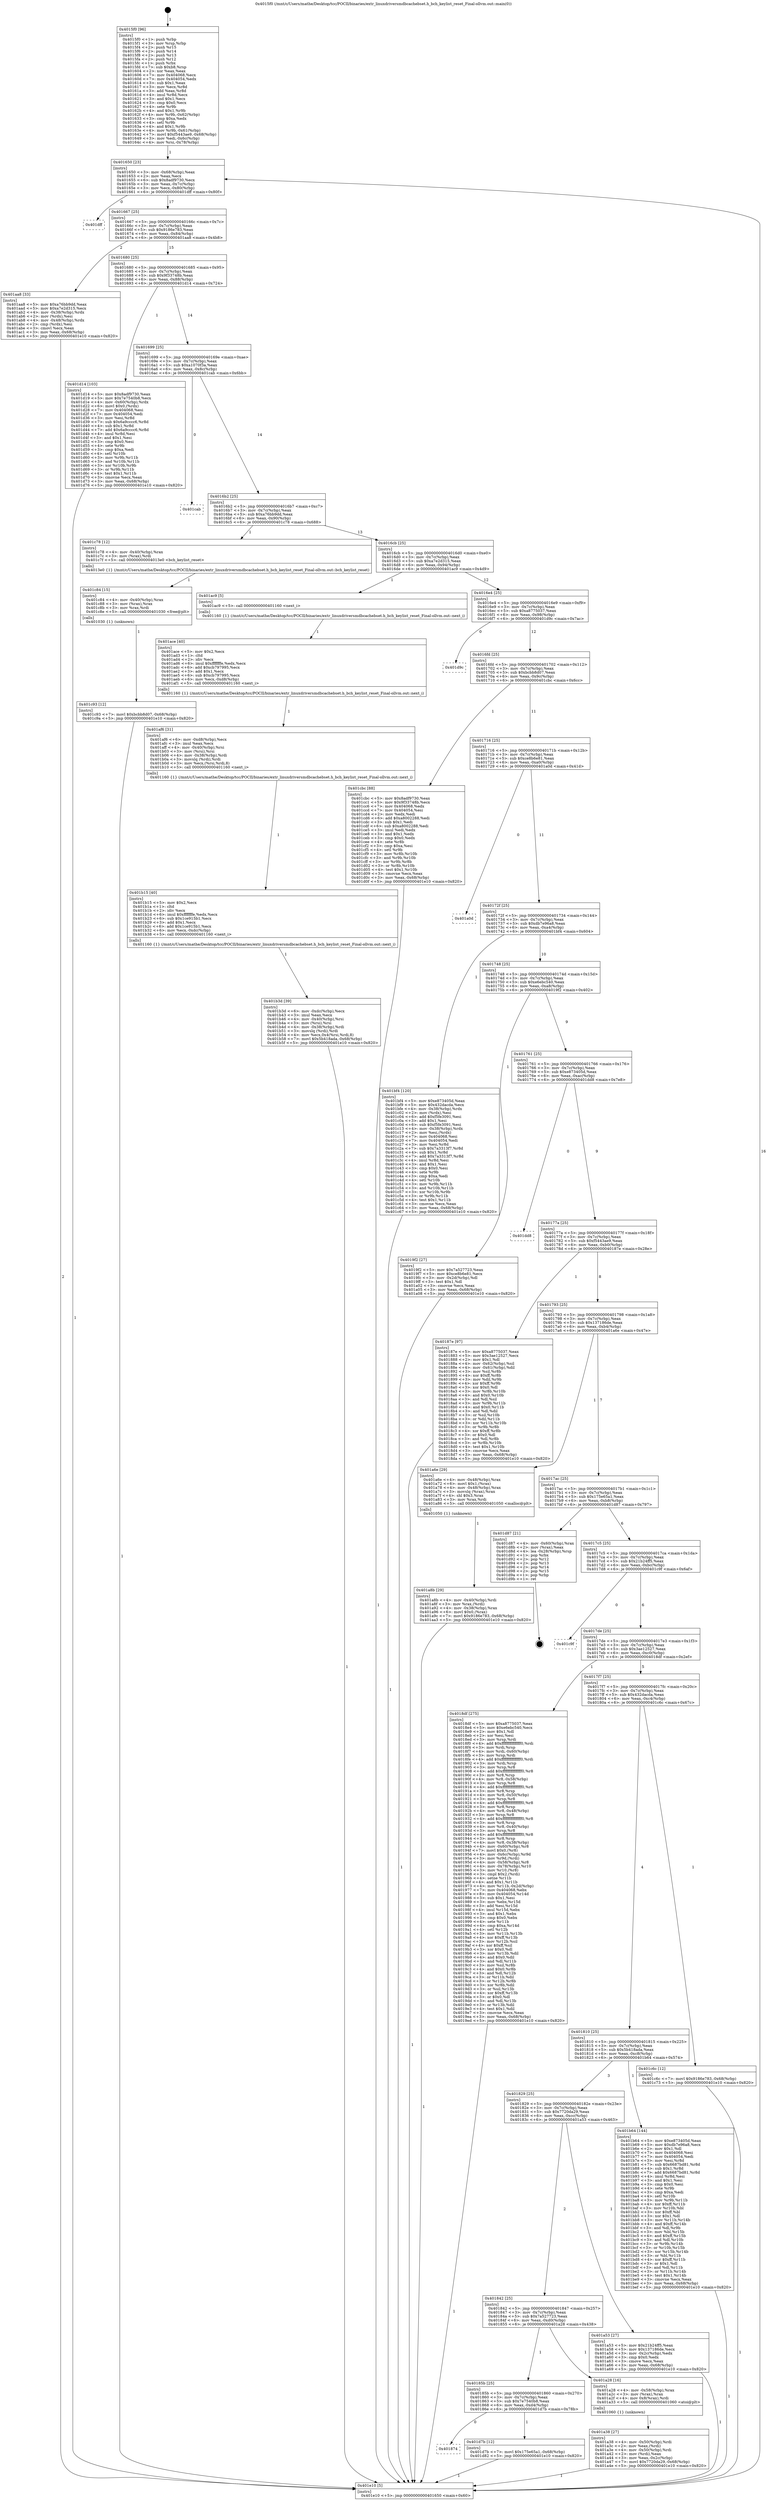 digraph "0x4015f0" {
  label = "0x4015f0 (/mnt/c/Users/mathe/Desktop/tcc/POCII/binaries/extr_linuxdriversmdbcachebset.h_bch_keylist_reset_Final-ollvm.out::main(0))"
  labelloc = "t"
  node[shape=record]

  Entry [label="",width=0.3,height=0.3,shape=circle,fillcolor=black,style=filled]
  "0x401650" [label="{
     0x401650 [23]\l
     | [instrs]\l
     &nbsp;&nbsp;0x401650 \<+3\>: mov -0x68(%rbp),%eax\l
     &nbsp;&nbsp;0x401653 \<+2\>: mov %eax,%ecx\l
     &nbsp;&nbsp;0x401655 \<+6\>: sub $0x8adf9730,%ecx\l
     &nbsp;&nbsp;0x40165b \<+3\>: mov %eax,-0x7c(%rbp)\l
     &nbsp;&nbsp;0x40165e \<+3\>: mov %ecx,-0x80(%rbp)\l
     &nbsp;&nbsp;0x401661 \<+6\>: je 0000000000401dff \<main+0x80f\>\l
  }"]
  "0x401dff" [label="{
     0x401dff\l
  }", style=dashed]
  "0x401667" [label="{
     0x401667 [25]\l
     | [instrs]\l
     &nbsp;&nbsp;0x401667 \<+5\>: jmp 000000000040166c \<main+0x7c\>\l
     &nbsp;&nbsp;0x40166c \<+3\>: mov -0x7c(%rbp),%eax\l
     &nbsp;&nbsp;0x40166f \<+5\>: sub $0x9186e783,%eax\l
     &nbsp;&nbsp;0x401674 \<+6\>: mov %eax,-0x84(%rbp)\l
     &nbsp;&nbsp;0x40167a \<+6\>: je 0000000000401aa8 \<main+0x4b8\>\l
  }"]
  Exit [label="",width=0.3,height=0.3,shape=circle,fillcolor=black,style=filled,peripheries=2]
  "0x401aa8" [label="{
     0x401aa8 [33]\l
     | [instrs]\l
     &nbsp;&nbsp;0x401aa8 \<+5\>: mov $0xa76bb9dd,%eax\l
     &nbsp;&nbsp;0x401aad \<+5\>: mov $0xa7e2d315,%ecx\l
     &nbsp;&nbsp;0x401ab2 \<+4\>: mov -0x38(%rbp),%rdx\l
     &nbsp;&nbsp;0x401ab6 \<+2\>: mov (%rdx),%esi\l
     &nbsp;&nbsp;0x401ab8 \<+4\>: mov -0x48(%rbp),%rdx\l
     &nbsp;&nbsp;0x401abc \<+2\>: cmp (%rdx),%esi\l
     &nbsp;&nbsp;0x401abe \<+3\>: cmovl %ecx,%eax\l
     &nbsp;&nbsp;0x401ac1 \<+3\>: mov %eax,-0x68(%rbp)\l
     &nbsp;&nbsp;0x401ac4 \<+5\>: jmp 0000000000401e10 \<main+0x820\>\l
  }"]
  "0x401680" [label="{
     0x401680 [25]\l
     | [instrs]\l
     &nbsp;&nbsp;0x401680 \<+5\>: jmp 0000000000401685 \<main+0x95\>\l
     &nbsp;&nbsp;0x401685 \<+3\>: mov -0x7c(%rbp),%eax\l
     &nbsp;&nbsp;0x401688 \<+5\>: sub $0x9f33748b,%eax\l
     &nbsp;&nbsp;0x40168d \<+6\>: mov %eax,-0x88(%rbp)\l
     &nbsp;&nbsp;0x401693 \<+6\>: je 0000000000401d14 \<main+0x724\>\l
  }"]
  "0x401874" [label="{
     0x401874\l
  }", style=dashed]
  "0x401d14" [label="{
     0x401d14 [103]\l
     | [instrs]\l
     &nbsp;&nbsp;0x401d14 \<+5\>: mov $0x8adf9730,%eax\l
     &nbsp;&nbsp;0x401d19 \<+5\>: mov $0x7e7540b8,%ecx\l
     &nbsp;&nbsp;0x401d1e \<+4\>: mov -0x60(%rbp),%rdx\l
     &nbsp;&nbsp;0x401d22 \<+6\>: movl $0x0,(%rdx)\l
     &nbsp;&nbsp;0x401d28 \<+7\>: mov 0x404068,%esi\l
     &nbsp;&nbsp;0x401d2f \<+7\>: mov 0x404054,%edi\l
     &nbsp;&nbsp;0x401d36 \<+3\>: mov %esi,%r8d\l
     &nbsp;&nbsp;0x401d39 \<+7\>: sub $0x6a9cccc6,%r8d\l
     &nbsp;&nbsp;0x401d40 \<+4\>: sub $0x1,%r8d\l
     &nbsp;&nbsp;0x401d44 \<+7\>: add $0x6a9cccc6,%r8d\l
     &nbsp;&nbsp;0x401d4b \<+4\>: imul %r8d,%esi\l
     &nbsp;&nbsp;0x401d4f \<+3\>: and $0x1,%esi\l
     &nbsp;&nbsp;0x401d52 \<+3\>: cmp $0x0,%esi\l
     &nbsp;&nbsp;0x401d55 \<+4\>: sete %r9b\l
     &nbsp;&nbsp;0x401d59 \<+3\>: cmp $0xa,%edi\l
     &nbsp;&nbsp;0x401d5c \<+4\>: setl %r10b\l
     &nbsp;&nbsp;0x401d60 \<+3\>: mov %r9b,%r11b\l
     &nbsp;&nbsp;0x401d63 \<+3\>: and %r10b,%r11b\l
     &nbsp;&nbsp;0x401d66 \<+3\>: xor %r10b,%r9b\l
     &nbsp;&nbsp;0x401d69 \<+3\>: or %r9b,%r11b\l
     &nbsp;&nbsp;0x401d6c \<+4\>: test $0x1,%r11b\l
     &nbsp;&nbsp;0x401d70 \<+3\>: cmovne %ecx,%eax\l
     &nbsp;&nbsp;0x401d73 \<+3\>: mov %eax,-0x68(%rbp)\l
     &nbsp;&nbsp;0x401d76 \<+5\>: jmp 0000000000401e10 \<main+0x820\>\l
  }"]
  "0x401699" [label="{
     0x401699 [25]\l
     | [instrs]\l
     &nbsp;&nbsp;0x401699 \<+5\>: jmp 000000000040169e \<main+0xae\>\l
     &nbsp;&nbsp;0x40169e \<+3\>: mov -0x7c(%rbp),%eax\l
     &nbsp;&nbsp;0x4016a1 \<+5\>: sub $0xa1070f3a,%eax\l
     &nbsp;&nbsp;0x4016a6 \<+6\>: mov %eax,-0x8c(%rbp)\l
     &nbsp;&nbsp;0x4016ac \<+6\>: je 0000000000401cab \<main+0x6bb\>\l
  }"]
  "0x401d7b" [label="{
     0x401d7b [12]\l
     | [instrs]\l
     &nbsp;&nbsp;0x401d7b \<+7\>: movl $0x175e65a1,-0x68(%rbp)\l
     &nbsp;&nbsp;0x401d82 \<+5\>: jmp 0000000000401e10 \<main+0x820\>\l
  }"]
  "0x401cab" [label="{
     0x401cab\l
  }", style=dashed]
  "0x4016b2" [label="{
     0x4016b2 [25]\l
     | [instrs]\l
     &nbsp;&nbsp;0x4016b2 \<+5\>: jmp 00000000004016b7 \<main+0xc7\>\l
     &nbsp;&nbsp;0x4016b7 \<+3\>: mov -0x7c(%rbp),%eax\l
     &nbsp;&nbsp;0x4016ba \<+5\>: sub $0xa76bb9dd,%eax\l
     &nbsp;&nbsp;0x4016bf \<+6\>: mov %eax,-0x90(%rbp)\l
     &nbsp;&nbsp;0x4016c5 \<+6\>: je 0000000000401c78 \<main+0x688\>\l
  }"]
  "0x401c93" [label="{
     0x401c93 [12]\l
     | [instrs]\l
     &nbsp;&nbsp;0x401c93 \<+7\>: movl $0xbcbb8d07,-0x68(%rbp)\l
     &nbsp;&nbsp;0x401c9a \<+5\>: jmp 0000000000401e10 \<main+0x820\>\l
  }"]
  "0x401c78" [label="{
     0x401c78 [12]\l
     | [instrs]\l
     &nbsp;&nbsp;0x401c78 \<+4\>: mov -0x40(%rbp),%rax\l
     &nbsp;&nbsp;0x401c7c \<+3\>: mov (%rax),%rdi\l
     &nbsp;&nbsp;0x401c7f \<+5\>: call 00000000004013e0 \<bch_keylist_reset\>\l
     | [calls]\l
     &nbsp;&nbsp;0x4013e0 \{1\} (/mnt/c/Users/mathe/Desktop/tcc/POCII/binaries/extr_linuxdriversmdbcachebset.h_bch_keylist_reset_Final-ollvm.out::bch_keylist_reset)\l
  }"]
  "0x4016cb" [label="{
     0x4016cb [25]\l
     | [instrs]\l
     &nbsp;&nbsp;0x4016cb \<+5\>: jmp 00000000004016d0 \<main+0xe0\>\l
     &nbsp;&nbsp;0x4016d0 \<+3\>: mov -0x7c(%rbp),%eax\l
     &nbsp;&nbsp;0x4016d3 \<+5\>: sub $0xa7e2d315,%eax\l
     &nbsp;&nbsp;0x4016d8 \<+6\>: mov %eax,-0x94(%rbp)\l
     &nbsp;&nbsp;0x4016de \<+6\>: je 0000000000401ac9 \<main+0x4d9\>\l
  }"]
  "0x401c84" [label="{
     0x401c84 [15]\l
     | [instrs]\l
     &nbsp;&nbsp;0x401c84 \<+4\>: mov -0x40(%rbp),%rax\l
     &nbsp;&nbsp;0x401c88 \<+3\>: mov (%rax),%rax\l
     &nbsp;&nbsp;0x401c8b \<+3\>: mov %rax,%rdi\l
     &nbsp;&nbsp;0x401c8e \<+5\>: call 0000000000401030 \<free@plt\>\l
     | [calls]\l
     &nbsp;&nbsp;0x401030 \{1\} (unknown)\l
  }"]
  "0x401ac9" [label="{
     0x401ac9 [5]\l
     | [instrs]\l
     &nbsp;&nbsp;0x401ac9 \<+5\>: call 0000000000401160 \<next_i\>\l
     | [calls]\l
     &nbsp;&nbsp;0x401160 \{1\} (/mnt/c/Users/mathe/Desktop/tcc/POCII/binaries/extr_linuxdriversmdbcachebset.h_bch_keylist_reset_Final-ollvm.out::next_i)\l
  }"]
  "0x4016e4" [label="{
     0x4016e4 [25]\l
     | [instrs]\l
     &nbsp;&nbsp;0x4016e4 \<+5\>: jmp 00000000004016e9 \<main+0xf9\>\l
     &nbsp;&nbsp;0x4016e9 \<+3\>: mov -0x7c(%rbp),%eax\l
     &nbsp;&nbsp;0x4016ec \<+5\>: sub $0xa8775037,%eax\l
     &nbsp;&nbsp;0x4016f1 \<+6\>: mov %eax,-0x98(%rbp)\l
     &nbsp;&nbsp;0x4016f7 \<+6\>: je 0000000000401d9c \<main+0x7ac\>\l
  }"]
  "0x401b3d" [label="{
     0x401b3d [39]\l
     | [instrs]\l
     &nbsp;&nbsp;0x401b3d \<+6\>: mov -0xdc(%rbp),%ecx\l
     &nbsp;&nbsp;0x401b43 \<+3\>: imul %eax,%ecx\l
     &nbsp;&nbsp;0x401b46 \<+4\>: mov -0x40(%rbp),%rsi\l
     &nbsp;&nbsp;0x401b4a \<+3\>: mov (%rsi),%rsi\l
     &nbsp;&nbsp;0x401b4d \<+4\>: mov -0x38(%rbp),%rdi\l
     &nbsp;&nbsp;0x401b51 \<+3\>: movslq (%rdi),%rdi\l
     &nbsp;&nbsp;0x401b54 \<+4\>: mov %ecx,0x4(%rsi,%rdi,8)\l
     &nbsp;&nbsp;0x401b58 \<+7\>: movl $0x5b418ada,-0x68(%rbp)\l
     &nbsp;&nbsp;0x401b5f \<+5\>: jmp 0000000000401e10 \<main+0x820\>\l
  }"]
  "0x401d9c" [label="{
     0x401d9c\l
  }", style=dashed]
  "0x4016fd" [label="{
     0x4016fd [25]\l
     | [instrs]\l
     &nbsp;&nbsp;0x4016fd \<+5\>: jmp 0000000000401702 \<main+0x112\>\l
     &nbsp;&nbsp;0x401702 \<+3\>: mov -0x7c(%rbp),%eax\l
     &nbsp;&nbsp;0x401705 \<+5\>: sub $0xbcbb8d07,%eax\l
     &nbsp;&nbsp;0x40170a \<+6\>: mov %eax,-0x9c(%rbp)\l
     &nbsp;&nbsp;0x401710 \<+6\>: je 0000000000401cbc \<main+0x6cc\>\l
  }"]
  "0x401b15" [label="{
     0x401b15 [40]\l
     | [instrs]\l
     &nbsp;&nbsp;0x401b15 \<+5\>: mov $0x2,%ecx\l
     &nbsp;&nbsp;0x401b1a \<+1\>: cltd\l
     &nbsp;&nbsp;0x401b1b \<+2\>: idiv %ecx\l
     &nbsp;&nbsp;0x401b1d \<+6\>: imul $0xfffffffe,%edx,%ecx\l
     &nbsp;&nbsp;0x401b23 \<+6\>: sub $0x1ce915b1,%ecx\l
     &nbsp;&nbsp;0x401b29 \<+3\>: add $0x1,%ecx\l
     &nbsp;&nbsp;0x401b2c \<+6\>: add $0x1ce915b1,%ecx\l
     &nbsp;&nbsp;0x401b32 \<+6\>: mov %ecx,-0xdc(%rbp)\l
     &nbsp;&nbsp;0x401b38 \<+5\>: call 0000000000401160 \<next_i\>\l
     | [calls]\l
     &nbsp;&nbsp;0x401160 \{1\} (/mnt/c/Users/mathe/Desktop/tcc/POCII/binaries/extr_linuxdriversmdbcachebset.h_bch_keylist_reset_Final-ollvm.out::next_i)\l
  }"]
  "0x401cbc" [label="{
     0x401cbc [88]\l
     | [instrs]\l
     &nbsp;&nbsp;0x401cbc \<+5\>: mov $0x8adf9730,%eax\l
     &nbsp;&nbsp;0x401cc1 \<+5\>: mov $0x9f33748b,%ecx\l
     &nbsp;&nbsp;0x401cc6 \<+7\>: mov 0x404068,%edx\l
     &nbsp;&nbsp;0x401ccd \<+7\>: mov 0x404054,%esi\l
     &nbsp;&nbsp;0x401cd4 \<+2\>: mov %edx,%edi\l
     &nbsp;&nbsp;0x401cd6 \<+6\>: add $0xa8002288,%edi\l
     &nbsp;&nbsp;0x401cdc \<+3\>: sub $0x1,%edi\l
     &nbsp;&nbsp;0x401cdf \<+6\>: sub $0xa8002288,%edi\l
     &nbsp;&nbsp;0x401ce5 \<+3\>: imul %edi,%edx\l
     &nbsp;&nbsp;0x401ce8 \<+3\>: and $0x1,%edx\l
     &nbsp;&nbsp;0x401ceb \<+3\>: cmp $0x0,%edx\l
     &nbsp;&nbsp;0x401cee \<+4\>: sete %r8b\l
     &nbsp;&nbsp;0x401cf2 \<+3\>: cmp $0xa,%esi\l
     &nbsp;&nbsp;0x401cf5 \<+4\>: setl %r9b\l
     &nbsp;&nbsp;0x401cf9 \<+3\>: mov %r8b,%r10b\l
     &nbsp;&nbsp;0x401cfc \<+3\>: and %r9b,%r10b\l
     &nbsp;&nbsp;0x401cff \<+3\>: xor %r9b,%r8b\l
     &nbsp;&nbsp;0x401d02 \<+3\>: or %r8b,%r10b\l
     &nbsp;&nbsp;0x401d05 \<+4\>: test $0x1,%r10b\l
     &nbsp;&nbsp;0x401d09 \<+3\>: cmovne %ecx,%eax\l
     &nbsp;&nbsp;0x401d0c \<+3\>: mov %eax,-0x68(%rbp)\l
     &nbsp;&nbsp;0x401d0f \<+5\>: jmp 0000000000401e10 \<main+0x820\>\l
  }"]
  "0x401716" [label="{
     0x401716 [25]\l
     | [instrs]\l
     &nbsp;&nbsp;0x401716 \<+5\>: jmp 000000000040171b \<main+0x12b\>\l
     &nbsp;&nbsp;0x40171b \<+3\>: mov -0x7c(%rbp),%eax\l
     &nbsp;&nbsp;0x40171e \<+5\>: sub $0xce8b6e81,%eax\l
     &nbsp;&nbsp;0x401723 \<+6\>: mov %eax,-0xa0(%rbp)\l
     &nbsp;&nbsp;0x401729 \<+6\>: je 0000000000401a0d \<main+0x41d\>\l
  }"]
  "0x401af6" [label="{
     0x401af6 [31]\l
     | [instrs]\l
     &nbsp;&nbsp;0x401af6 \<+6\>: mov -0xd8(%rbp),%ecx\l
     &nbsp;&nbsp;0x401afc \<+3\>: imul %eax,%ecx\l
     &nbsp;&nbsp;0x401aff \<+4\>: mov -0x40(%rbp),%rsi\l
     &nbsp;&nbsp;0x401b03 \<+3\>: mov (%rsi),%rsi\l
     &nbsp;&nbsp;0x401b06 \<+4\>: mov -0x38(%rbp),%rdi\l
     &nbsp;&nbsp;0x401b0a \<+3\>: movslq (%rdi),%rdi\l
     &nbsp;&nbsp;0x401b0d \<+3\>: mov %ecx,(%rsi,%rdi,8)\l
     &nbsp;&nbsp;0x401b10 \<+5\>: call 0000000000401160 \<next_i\>\l
     | [calls]\l
     &nbsp;&nbsp;0x401160 \{1\} (/mnt/c/Users/mathe/Desktop/tcc/POCII/binaries/extr_linuxdriversmdbcachebset.h_bch_keylist_reset_Final-ollvm.out::next_i)\l
  }"]
  "0x401a0d" [label="{
     0x401a0d\l
  }", style=dashed]
  "0x40172f" [label="{
     0x40172f [25]\l
     | [instrs]\l
     &nbsp;&nbsp;0x40172f \<+5\>: jmp 0000000000401734 \<main+0x144\>\l
     &nbsp;&nbsp;0x401734 \<+3\>: mov -0x7c(%rbp),%eax\l
     &nbsp;&nbsp;0x401737 \<+5\>: sub $0xdb7e96a8,%eax\l
     &nbsp;&nbsp;0x40173c \<+6\>: mov %eax,-0xa4(%rbp)\l
     &nbsp;&nbsp;0x401742 \<+6\>: je 0000000000401bf4 \<main+0x604\>\l
  }"]
  "0x401ace" [label="{
     0x401ace [40]\l
     | [instrs]\l
     &nbsp;&nbsp;0x401ace \<+5\>: mov $0x2,%ecx\l
     &nbsp;&nbsp;0x401ad3 \<+1\>: cltd\l
     &nbsp;&nbsp;0x401ad4 \<+2\>: idiv %ecx\l
     &nbsp;&nbsp;0x401ad6 \<+6\>: imul $0xfffffffe,%edx,%ecx\l
     &nbsp;&nbsp;0x401adc \<+6\>: add $0xcb797995,%ecx\l
     &nbsp;&nbsp;0x401ae2 \<+3\>: add $0x1,%ecx\l
     &nbsp;&nbsp;0x401ae5 \<+6\>: sub $0xcb797995,%ecx\l
     &nbsp;&nbsp;0x401aeb \<+6\>: mov %ecx,-0xd8(%rbp)\l
     &nbsp;&nbsp;0x401af1 \<+5\>: call 0000000000401160 \<next_i\>\l
     | [calls]\l
     &nbsp;&nbsp;0x401160 \{1\} (/mnt/c/Users/mathe/Desktop/tcc/POCII/binaries/extr_linuxdriversmdbcachebset.h_bch_keylist_reset_Final-ollvm.out::next_i)\l
  }"]
  "0x401bf4" [label="{
     0x401bf4 [120]\l
     | [instrs]\l
     &nbsp;&nbsp;0x401bf4 \<+5\>: mov $0xe873405d,%eax\l
     &nbsp;&nbsp;0x401bf9 \<+5\>: mov $0x432dacda,%ecx\l
     &nbsp;&nbsp;0x401bfe \<+4\>: mov -0x38(%rbp),%rdx\l
     &nbsp;&nbsp;0x401c02 \<+2\>: mov (%rdx),%esi\l
     &nbsp;&nbsp;0x401c04 \<+6\>: add $0xf5fe3091,%esi\l
     &nbsp;&nbsp;0x401c0a \<+3\>: add $0x1,%esi\l
     &nbsp;&nbsp;0x401c0d \<+6\>: sub $0xf5fe3091,%esi\l
     &nbsp;&nbsp;0x401c13 \<+4\>: mov -0x38(%rbp),%rdx\l
     &nbsp;&nbsp;0x401c17 \<+2\>: mov %esi,(%rdx)\l
     &nbsp;&nbsp;0x401c19 \<+7\>: mov 0x404068,%esi\l
     &nbsp;&nbsp;0x401c20 \<+7\>: mov 0x404054,%edi\l
     &nbsp;&nbsp;0x401c27 \<+3\>: mov %esi,%r8d\l
     &nbsp;&nbsp;0x401c2a \<+7\>: sub $0x7a3313f7,%r8d\l
     &nbsp;&nbsp;0x401c31 \<+4\>: sub $0x1,%r8d\l
     &nbsp;&nbsp;0x401c35 \<+7\>: add $0x7a3313f7,%r8d\l
     &nbsp;&nbsp;0x401c3c \<+4\>: imul %r8d,%esi\l
     &nbsp;&nbsp;0x401c40 \<+3\>: and $0x1,%esi\l
     &nbsp;&nbsp;0x401c43 \<+3\>: cmp $0x0,%esi\l
     &nbsp;&nbsp;0x401c46 \<+4\>: sete %r9b\l
     &nbsp;&nbsp;0x401c4a \<+3\>: cmp $0xa,%edi\l
     &nbsp;&nbsp;0x401c4d \<+4\>: setl %r10b\l
     &nbsp;&nbsp;0x401c51 \<+3\>: mov %r9b,%r11b\l
     &nbsp;&nbsp;0x401c54 \<+3\>: and %r10b,%r11b\l
     &nbsp;&nbsp;0x401c57 \<+3\>: xor %r10b,%r9b\l
     &nbsp;&nbsp;0x401c5a \<+3\>: or %r9b,%r11b\l
     &nbsp;&nbsp;0x401c5d \<+4\>: test $0x1,%r11b\l
     &nbsp;&nbsp;0x401c61 \<+3\>: cmovne %ecx,%eax\l
     &nbsp;&nbsp;0x401c64 \<+3\>: mov %eax,-0x68(%rbp)\l
     &nbsp;&nbsp;0x401c67 \<+5\>: jmp 0000000000401e10 \<main+0x820\>\l
  }"]
  "0x401748" [label="{
     0x401748 [25]\l
     | [instrs]\l
     &nbsp;&nbsp;0x401748 \<+5\>: jmp 000000000040174d \<main+0x15d\>\l
     &nbsp;&nbsp;0x40174d \<+3\>: mov -0x7c(%rbp),%eax\l
     &nbsp;&nbsp;0x401750 \<+5\>: sub $0xe6ebc540,%eax\l
     &nbsp;&nbsp;0x401755 \<+6\>: mov %eax,-0xa8(%rbp)\l
     &nbsp;&nbsp;0x40175b \<+6\>: je 00000000004019f2 \<main+0x402\>\l
  }"]
  "0x401a8b" [label="{
     0x401a8b [29]\l
     | [instrs]\l
     &nbsp;&nbsp;0x401a8b \<+4\>: mov -0x40(%rbp),%rdi\l
     &nbsp;&nbsp;0x401a8f \<+3\>: mov %rax,(%rdi)\l
     &nbsp;&nbsp;0x401a92 \<+4\>: mov -0x38(%rbp),%rax\l
     &nbsp;&nbsp;0x401a96 \<+6\>: movl $0x0,(%rax)\l
     &nbsp;&nbsp;0x401a9c \<+7\>: movl $0x9186e783,-0x68(%rbp)\l
     &nbsp;&nbsp;0x401aa3 \<+5\>: jmp 0000000000401e10 \<main+0x820\>\l
  }"]
  "0x4019f2" [label="{
     0x4019f2 [27]\l
     | [instrs]\l
     &nbsp;&nbsp;0x4019f2 \<+5\>: mov $0x7a527723,%eax\l
     &nbsp;&nbsp;0x4019f7 \<+5\>: mov $0xce8b6e81,%ecx\l
     &nbsp;&nbsp;0x4019fc \<+3\>: mov -0x2d(%rbp),%dl\l
     &nbsp;&nbsp;0x4019ff \<+3\>: test $0x1,%dl\l
     &nbsp;&nbsp;0x401a02 \<+3\>: cmovne %ecx,%eax\l
     &nbsp;&nbsp;0x401a05 \<+3\>: mov %eax,-0x68(%rbp)\l
     &nbsp;&nbsp;0x401a08 \<+5\>: jmp 0000000000401e10 \<main+0x820\>\l
  }"]
  "0x401761" [label="{
     0x401761 [25]\l
     | [instrs]\l
     &nbsp;&nbsp;0x401761 \<+5\>: jmp 0000000000401766 \<main+0x176\>\l
     &nbsp;&nbsp;0x401766 \<+3\>: mov -0x7c(%rbp),%eax\l
     &nbsp;&nbsp;0x401769 \<+5\>: sub $0xe873405d,%eax\l
     &nbsp;&nbsp;0x40176e \<+6\>: mov %eax,-0xac(%rbp)\l
     &nbsp;&nbsp;0x401774 \<+6\>: je 0000000000401dd8 \<main+0x7e8\>\l
  }"]
  "0x401a38" [label="{
     0x401a38 [27]\l
     | [instrs]\l
     &nbsp;&nbsp;0x401a38 \<+4\>: mov -0x50(%rbp),%rdi\l
     &nbsp;&nbsp;0x401a3c \<+2\>: mov %eax,(%rdi)\l
     &nbsp;&nbsp;0x401a3e \<+4\>: mov -0x50(%rbp),%rdi\l
     &nbsp;&nbsp;0x401a42 \<+2\>: mov (%rdi),%eax\l
     &nbsp;&nbsp;0x401a44 \<+3\>: mov %eax,-0x2c(%rbp)\l
     &nbsp;&nbsp;0x401a47 \<+7\>: movl $0x7720da29,-0x68(%rbp)\l
     &nbsp;&nbsp;0x401a4e \<+5\>: jmp 0000000000401e10 \<main+0x820\>\l
  }"]
  "0x401dd8" [label="{
     0x401dd8\l
  }", style=dashed]
  "0x40177a" [label="{
     0x40177a [25]\l
     | [instrs]\l
     &nbsp;&nbsp;0x40177a \<+5\>: jmp 000000000040177f \<main+0x18f\>\l
     &nbsp;&nbsp;0x40177f \<+3\>: mov -0x7c(%rbp),%eax\l
     &nbsp;&nbsp;0x401782 \<+5\>: sub $0xf5443ae9,%eax\l
     &nbsp;&nbsp;0x401787 \<+6\>: mov %eax,-0xb0(%rbp)\l
     &nbsp;&nbsp;0x40178d \<+6\>: je 000000000040187e \<main+0x28e\>\l
  }"]
  "0x40185b" [label="{
     0x40185b [25]\l
     | [instrs]\l
     &nbsp;&nbsp;0x40185b \<+5\>: jmp 0000000000401860 \<main+0x270\>\l
     &nbsp;&nbsp;0x401860 \<+3\>: mov -0x7c(%rbp),%eax\l
     &nbsp;&nbsp;0x401863 \<+5\>: sub $0x7e7540b8,%eax\l
     &nbsp;&nbsp;0x401868 \<+6\>: mov %eax,-0xd4(%rbp)\l
     &nbsp;&nbsp;0x40186e \<+6\>: je 0000000000401d7b \<main+0x78b\>\l
  }"]
  "0x40187e" [label="{
     0x40187e [97]\l
     | [instrs]\l
     &nbsp;&nbsp;0x40187e \<+5\>: mov $0xa8775037,%eax\l
     &nbsp;&nbsp;0x401883 \<+5\>: mov $0x3ae12527,%ecx\l
     &nbsp;&nbsp;0x401888 \<+2\>: mov $0x1,%dl\l
     &nbsp;&nbsp;0x40188a \<+4\>: mov -0x62(%rbp),%sil\l
     &nbsp;&nbsp;0x40188e \<+4\>: mov -0x61(%rbp),%dil\l
     &nbsp;&nbsp;0x401892 \<+3\>: mov %sil,%r8b\l
     &nbsp;&nbsp;0x401895 \<+4\>: xor $0xff,%r8b\l
     &nbsp;&nbsp;0x401899 \<+3\>: mov %dil,%r9b\l
     &nbsp;&nbsp;0x40189c \<+4\>: xor $0xff,%r9b\l
     &nbsp;&nbsp;0x4018a0 \<+3\>: xor $0x0,%dl\l
     &nbsp;&nbsp;0x4018a3 \<+3\>: mov %r8b,%r10b\l
     &nbsp;&nbsp;0x4018a6 \<+4\>: and $0x0,%r10b\l
     &nbsp;&nbsp;0x4018aa \<+3\>: and %dl,%sil\l
     &nbsp;&nbsp;0x4018ad \<+3\>: mov %r9b,%r11b\l
     &nbsp;&nbsp;0x4018b0 \<+4\>: and $0x0,%r11b\l
     &nbsp;&nbsp;0x4018b4 \<+3\>: and %dl,%dil\l
     &nbsp;&nbsp;0x4018b7 \<+3\>: or %sil,%r10b\l
     &nbsp;&nbsp;0x4018ba \<+3\>: or %dil,%r11b\l
     &nbsp;&nbsp;0x4018bd \<+3\>: xor %r11b,%r10b\l
     &nbsp;&nbsp;0x4018c0 \<+3\>: or %r9b,%r8b\l
     &nbsp;&nbsp;0x4018c3 \<+4\>: xor $0xff,%r8b\l
     &nbsp;&nbsp;0x4018c7 \<+3\>: or $0x0,%dl\l
     &nbsp;&nbsp;0x4018ca \<+3\>: and %dl,%r8b\l
     &nbsp;&nbsp;0x4018cd \<+3\>: or %r8b,%r10b\l
     &nbsp;&nbsp;0x4018d0 \<+4\>: test $0x1,%r10b\l
     &nbsp;&nbsp;0x4018d4 \<+3\>: cmovne %ecx,%eax\l
     &nbsp;&nbsp;0x4018d7 \<+3\>: mov %eax,-0x68(%rbp)\l
     &nbsp;&nbsp;0x4018da \<+5\>: jmp 0000000000401e10 \<main+0x820\>\l
  }"]
  "0x401793" [label="{
     0x401793 [25]\l
     | [instrs]\l
     &nbsp;&nbsp;0x401793 \<+5\>: jmp 0000000000401798 \<main+0x1a8\>\l
     &nbsp;&nbsp;0x401798 \<+3\>: mov -0x7c(%rbp),%eax\l
     &nbsp;&nbsp;0x40179b \<+5\>: sub $0x137186de,%eax\l
     &nbsp;&nbsp;0x4017a0 \<+6\>: mov %eax,-0xb4(%rbp)\l
     &nbsp;&nbsp;0x4017a6 \<+6\>: je 0000000000401a6e \<main+0x47e\>\l
  }"]
  "0x401e10" [label="{
     0x401e10 [5]\l
     | [instrs]\l
     &nbsp;&nbsp;0x401e10 \<+5\>: jmp 0000000000401650 \<main+0x60\>\l
  }"]
  "0x4015f0" [label="{
     0x4015f0 [96]\l
     | [instrs]\l
     &nbsp;&nbsp;0x4015f0 \<+1\>: push %rbp\l
     &nbsp;&nbsp;0x4015f1 \<+3\>: mov %rsp,%rbp\l
     &nbsp;&nbsp;0x4015f4 \<+2\>: push %r15\l
     &nbsp;&nbsp;0x4015f6 \<+2\>: push %r14\l
     &nbsp;&nbsp;0x4015f8 \<+2\>: push %r13\l
     &nbsp;&nbsp;0x4015fa \<+2\>: push %r12\l
     &nbsp;&nbsp;0x4015fc \<+1\>: push %rbx\l
     &nbsp;&nbsp;0x4015fd \<+7\>: sub $0xb8,%rsp\l
     &nbsp;&nbsp;0x401604 \<+2\>: xor %eax,%eax\l
     &nbsp;&nbsp;0x401606 \<+7\>: mov 0x404068,%ecx\l
     &nbsp;&nbsp;0x40160d \<+7\>: mov 0x404054,%edx\l
     &nbsp;&nbsp;0x401614 \<+3\>: sub $0x1,%eax\l
     &nbsp;&nbsp;0x401617 \<+3\>: mov %ecx,%r8d\l
     &nbsp;&nbsp;0x40161a \<+3\>: add %eax,%r8d\l
     &nbsp;&nbsp;0x40161d \<+4\>: imul %r8d,%ecx\l
     &nbsp;&nbsp;0x401621 \<+3\>: and $0x1,%ecx\l
     &nbsp;&nbsp;0x401624 \<+3\>: cmp $0x0,%ecx\l
     &nbsp;&nbsp;0x401627 \<+4\>: sete %r9b\l
     &nbsp;&nbsp;0x40162b \<+4\>: and $0x1,%r9b\l
     &nbsp;&nbsp;0x40162f \<+4\>: mov %r9b,-0x62(%rbp)\l
     &nbsp;&nbsp;0x401633 \<+3\>: cmp $0xa,%edx\l
     &nbsp;&nbsp;0x401636 \<+4\>: setl %r9b\l
     &nbsp;&nbsp;0x40163a \<+4\>: and $0x1,%r9b\l
     &nbsp;&nbsp;0x40163e \<+4\>: mov %r9b,-0x61(%rbp)\l
     &nbsp;&nbsp;0x401642 \<+7\>: movl $0xf5443ae9,-0x68(%rbp)\l
     &nbsp;&nbsp;0x401649 \<+3\>: mov %edi,-0x6c(%rbp)\l
     &nbsp;&nbsp;0x40164c \<+4\>: mov %rsi,-0x78(%rbp)\l
  }"]
  "0x401a28" [label="{
     0x401a28 [16]\l
     | [instrs]\l
     &nbsp;&nbsp;0x401a28 \<+4\>: mov -0x58(%rbp),%rax\l
     &nbsp;&nbsp;0x401a2c \<+3\>: mov (%rax),%rax\l
     &nbsp;&nbsp;0x401a2f \<+4\>: mov 0x8(%rax),%rdi\l
     &nbsp;&nbsp;0x401a33 \<+5\>: call 0000000000401060 \<atoi@plt\>\l
     | [calls]\l
     &nbsp;&nbsp;0x401060 \{1\} (unknown)\l
  }"]
  "0x401a6e" [label="{
     0x401a6e [29]\l
     | [instrs]\l
     &nbsp;&nbsp;0x401a6e \<+4\>: mov -0x48(%rbp),%rax\l
     &nbsp;&nbsp;0x401a72 \<+6\>: movl $0x1,(%rax)\l
     &nbsp;&nbsp;0x401a78 \<+4\>: mov -0x48(%rbp),%rax\l
     &nbsp;&nbsp;0x401a7c \<+3\>: movslq (%rax),%rax\l
     &nbsp;&nbsp;0x401a7f \<+4\>: shl $0x3,%rax\l
     &nbsp;&nbsp;0x401a83 \<+3\>: mov %rax,%rdi\l
     &nbsp;&nbsp;0x401a86 \<+5\>: call 0000000000401050 \<malloc@plt\>\l
     | [calls]\l
     &nbsp;&nbsp;0x401050 \{1\} (unknown)\l
  }"]
  "0x4017ac" [label="{
     0x4017ac [25]\l
     | [instrs]\l
     &nbsp;&nbsp;0x4017ac \<+5\>: jmp 00000000004017b1 \<main+0x1c1\>\l
     &nbsp;&nbsp;0x4017b1 \<+3\>: mov -0x7c(%rbp),%eax\l
     &nbsp;&nbsp;0x4017b4 \<+5\>: sub $0x175e65a1,%eax\l
     &nbsp;&nbsp;0x4017b9 \<+6\>: mov %eax,-0xb8(%rbp)\l
     &nbsp;&nbsp;0x4017bf \<+6\>: je 0000000000401d87 \<main+0x797\>\l
  }"]
  "0x401842" [label="{
     0x401842 [25]\l
     | [instrs]\l
     &nbsp;&nbsp;0x401842 \<+5\>: jmp 0000000000401847 \<main+0x257\>\l
     &nbsp;&nbsp;0x401847 \<+3\>: mov -0x7c(%rbp),%eax\l
     &nbsp;&nbsp;0x40184a \<+5\>: sub $0x7a527723,%eax\l
     &nbsp;&nbsp;0x40184f \<+6\>: mov %eax,-0xd0(%rbp)\l
     &nbsp;&nbsp;0x401855 \<+6\>: je 0000000000401a28 \<main+0x438\>\l
  }"]
  "0x401d87" [label="{
     0x401d87 [21]\l
     | [instrs]\l
     &nbsp;&nbsp;0x401d87 \<+4\>: mov -0x60(%rbp),%rax\l
     &nbsp;&nbsp;0x401d8b \<+2\>: mov (%rax),%eax\l
     &nbsp;&nbsp;0x401d8d \<+4\>: lea -0x28(%rbp),%rsp\l
     &nbsp;&nbsp;0x401d91 \<+1\>: pop %rbx\l
     &nbsp;&nbsp;0x401d92 \<+2\>: pop %r12\l
     &nbsp;&nbsp;0x401d94 \<+2\>: pop %r13\l
     &nbsp;&nbsp;0x401d96 \<+2\>: pop %r14\l
     &nbsp;&nbsp;0x401d98 \<+2\>: pop %r15\l
     &nbsp;&nbsp;0x401d9a \<+1\>: pop %rbp\l
     &nbsp;&nbsp;0x401d9b \<+1\>: ret\l
  }"]
  "0x4017c5" [label="{
     0x4017c5 [25]\l
     | [instrs]\l
     &nbsp;&nbsp;0x4017c5 \<+5\>: jmp 00000000004017ca \<main+0x1da\>\l
     &nbsp;&nbsp;0x4017ca \<+3\>: mov -0x7c(%rbp),%eax\l
     &nbsp;&nbsp;0x4017cd \<+5\>: sub $0x21b24ff5,%eax\l
     &nbsp;&nbsp;0x4017d2 \<+6\>: mov %eax,-0xbc(%rbp)\l
     &nbsp;&nbsp;0x4017d8 \<+6\>: je 0000000000401c9f \<main+0x6af\>\l
  }"]
  "0x401a53" [label="{
     0x401a53 [27]\l
     | [instrs]\l
     &nbsp;&nbsp;0x401a53 \<+5\>: mov $0x21b24ff5,%eax\l
     &nbsp;&nbsp;0x401a58 \<+5\>: mov $0x137186de,%ecx\l
     &nbsp;&nbsp;0x401a5d \<+3\>: mov -0x2c(%rbp),%edx\l
     &nbsp;&nbsp;0x401a60 \<+3\>: cmp $0x0,%edx\l
     &nbsp;&nbsp;0x401a63 \<+3\>: cmove %ecx,%eax\l
     &nbsp;&nbsp;0x401a66 \<+3\>: mov %eax,-0x68(%rbp)\l
     &nbsp;&nbsp;0x401a69 \<+5\>: jmp 0000000000401e10 \<main+0x820\>\l
  }"]
  "0x401c9f" [label="{
     0x401c9f\l
  }", style=dashed]
  "0x4017de" [label="{
     0x4017de [25]\l
     | [instrs]\l
     &nbsp;&nbsp;0x4017de \<+5\>: jmp 00000000004017e3 \<main+0x1f3\>\l
     &nbsp;&nbsp;0x4017e3 \<+3\>: mov -0x7c(%rbp),%eax\l
     &nbsp;&nbsp;0x4017e6 \<+5\>: sub $0x3ae12527,%eax\l
     &nbsp;&nbsp;0x4017eb \<+6\>: mov %eax,-0xc0(%rbp)\l
     &nbsp;&nbsp;0x4017f1 \<+6\>: je 00000000004018df \<main+0x2ef\>\l
  }"]
  "0x401829" [label="{
     0x401829 [25]\l
     | [instrs]\l
     &nbsp;&nbsp;0x401829 \<+5\>: jmp 000000000040182e \<main+0x23e\>\l
     &nbsp;&nbsp;0x40182e \<+3\>: mov -0x7c(%rbp),%eax\l
     &nbsp;&nbsp;0x401831 \<+5\>: sub $0x7720da29,%eax\l
     &nbsp;&nbsp;0x401836 \<+6\>: mov %eax,-0xcc(%rbp)\l
     &nbsp;&nbsp;0x40183c \<+6\>: je 0000000000401a53 \<main+0x463\>\l
  }"]
  "0x4018df" [label="{
     0x4018df [275]\l
     | [instrs]\l
     &nbsp;&nbsp;0x4018df \<+5\>: mov $0xa8775037,%eax\l
     &nbsp;&nbsp;0x4018e4 \<+5\>: mov $0xe6ebc540,%ecx\l
     &nbsp;&nbsp;0x4018e9 \<+2\>: mov $0x1,%dl\l
     &nbsp;&nbsp;0x4018eb \<+2\>: xor %esi,%esi\l
     &nbsp;&nbsp;0x4018ed \<+3\>: mov %rsp,%rdi\l
     &nbsp;&nbsp;0x4018f0 \<+4\>: add $0xfffffffffffffff0,%rdi\l
     &nbsp;&nbsp;0x4018f4 \<+3\>: mov %rdi,%rsp\l
     &nbsp;&nbsp;0x4018f7 \<+4\>: mov %rdi,-0x60(%rbp)\l
     &nbsp;&nbsp;0x4018fb \<+3\>: mov %rsp,%rdi\l
     &nbsp;&nbsp;0x4018fe \<+4\>: add $0xfffffffffffffff0,%rdi\l
     &nbsp;&nbsp;0x401902 \<+3\>: mov %rdi,%rsp\l
     &nbsp;&nbsp;0x401905 \<+3\>: mov %rsp,%r8\l
     &nbsp;&nbsp;0x401908 \<+4\>: add $0xfffffffffffffff0,%r8\l
     &nbsp;&nbsp;0x40190c \<+3\>: mov %r8,%rsp\l
     &nbsp;&nbsp;0x40190f \<+4\>: mov %r8,-0x58(%rbp)\l
     &nbsp;&nbsp;0x401913 \<+3\>: mov %rsp,%r8\l
     &nbsp;&nbsp;0x401916 \<+4\>: add $0xfffffffffffffff0,%r8\l
     &nbsp;&nbsp;0x40191a \<+3\>: mov %r8,%rsp\l
     &nbsp;&nbsp;0x40191d \<+4\>: mov %r8,-0x50(%rbp)\l
     &nbsp;&nbsp;0x401921 \<+3\>: mov %rsp,%r8\l
     &nbsp;&nbsp;0x401924 \<+4\>: add $0xfffffffffffffff0,%r8\l
     &nbsp;&nbsp;0x401928 \<+3\>: mov %r8,%rsp\l
     &nbsp;&nbsp;0x40192b \<+4\>: mov %r8,-0x48(%rbp)\l
     &nbsp;&nbsp;0x40192f \<+3\>: mov %rsp,%r8\l
     &nbsp;&nbsp;0x401932 \<+4\>: add $0xfffffffffffffff0,%r8\l
     &nbsp;&nbsp;0x401936 \<+3\>: mov %r8,%rsp\l
     &nbsp;&nbsp;0x401939 \<+4\>: mov %r8,-0x40(%rbp)\l
     &nbsp;&nbsp;0x40193d \<+3\>: mov %rsp,%r8\l
     &nbsp;&nbsp;0x401940 \<+4\>: add $0xfffffffffffffff0,%r8\l
     &nbsp;&nbsp;0x401944 \<+3\>: mov %r8,%rsp\l
     &nbsp;&nbsp;0x401947 \<+4\>: mov %r8,-0x38(%rbp)\l
     &nbsp;&nbsp;0x40194b \<+4\>: mov -0x60(%rbp),%r8\l
     &nbsp;&nbsp;0x40194f \<+7\>: movl $0x0,(%r8)\l
     &nbsp;&nbsp;0x401956 \<+4\>: mov -0x6c(%rbp),%r9d\l
     &nbsp;&nbsp;0x40195a \<+3\>: mov %r9d,(%rdi)\l
     &nbsp;&nbsp;0x40195d \<+4\>: mov -0x58(%rbp),%r8\l
     &nbsp;&nbsp;0x401961 \<+4\>: mov -0x78(%rbp),%r10\l
     &nbsp;&nbsp;0x401965 \<+3\>: mov %r10,(%r8)\l
     &nbsp;&nbsp;0x401968 \<+3\>: cmpl $0x2,(%rdi)\l
     &nbsp;&nbsp;0x40196b \<+4\>: setne %r11b\l
     &nbsp;&nbsp;0x40196f \<+4\>: and $0x1,%r11b\l
     &nbsp;&nbsp;0x401973 \<+4\>: mov %r11b,-0x2d(%rbp)\l
     &nbsp;&nbsp;0x401977 \<+7\>: mov 0x404068,%ebx\l
     &nbsp;&nbsp;0x40197e \<+8\>: mov 0x404054,%r14d\l
     &nbsp;&nbsp;0x401986 \<+3\>: sub $0x1,%esi\l
     &nbsp;&nbsp;0x401989 \<+3\>: mov %ebx,%r15d\l
     &nbsp;&nbsp;0x40198c \<+3\>: add %esi,%r15d\l
     &nbsp;&nbsp;0x40198f \<+4\>: imul %r15d,%ebx\l
     &nbsp;&nbsp;0x401993 \<+3\>: and $0x1,%ebx\l
     &nbsp;&nbsp;0x401996 \<+3\>: cmp $0x0,%ebx\l
     &nbsp;&nbsp;0x401999 \<+4\>: sete %r11b\l
     &nbsp;&nbsp;0x40199d \<+4\>: cmp $0xa,%r14d\l
     &nbsp;&nbsp;0x4019a1 \<+4\>: setl %r12b\l
     &nbsp;&nbsp;0x4019a5 \<+3\>: mov %r11b,%r13b\l
     &nbsp;&nbsp;0x4019a8 \<+4\>: xor $0xff,%r13b\l
     &nbsp;&nbsp;0x4019ac \<+3\>: mov %r12b,%sil\l
     &nbsp;&nbsp;0x4019af \<+4\>: xor $0xff,%sil\l
     &nbsp;&nbsp;0x4019b3 \<+3\>: xor $0x0,%dl\l
     &nbsp;&nbsp;0x4019b6 \<+3\>: mov %r13b,%dil\l
     &nbsp;&nbsp;0x4019b9 \<+4\>: and $0x0,%dil\l
     &nbsp;&nbsp;0x4019bd \<+3\>: and %dl,%r11b\l
     &nbsp;&nbsp;0x4019c0 \<+3\>: mov %sil,%r8b\l
     &nbsp;&nbsp;0x4019c3 \<+4\>: and $0x0,%r8b\l
     &nbsp;&nbsp;0x4019c7 \<+3\>: and %dl,%r12b\l
     &nbsp;&nbsp;0x4019ca \<+3\>: or %r11b,%dil\l
     &nbsp;&nbsp;0x4019cd \<+3\>: or %r12b,%r8b\l
     &nbsp;&nbsp;0x4019d0 \<+3\>: xor %r8b,%dil\l
     &nbsp;&nbsp;0x4019d3 \<+3\>: or %sil,%r13b\l
     &nbsp;&nbsp;0x4019d6 \<+4\>: xor $0xff,%r13b\l
     &nbsp;&nbsp;0x4019da \<+3\>: or $0x0,%dl\l
     &nbsp;&nbsp;0x4019dd \<+3\>: and %dl,%r13b\l
     &nbsp;&nbsp;0x4019e0 \<+3\>: or %r13b,%dil\l
     &nbsp;&nbsp;0x4019e3 \<+4\>: test $0x1,%dil\l
     &nbsp;&nbsp;0x4019e7 \<+3\>: cmovne %ecx,%eax\l
     &nbsp;&nbsp;0x4019ea \<+3\>: mov %eax,-0x68(%rbp)\l
     &nbsp;&nbsp;0x4019ed \<+5\>: jmp 0000000000401e10 \<main+0x820\>\l
  }"]
  "0x4017f7" [label="{
     0x4017f7 [25]\l
     | [instrs]\l
     &nbsp;&nbsp;0x4017f7 \<+5\>: jmp 00000000004017fc \<main+0x20c\>\l
     &nbsp;&nbsp;0x4017fc \<+3\>: mov -0x7c(%rbp),%eax\l
     &nbsp;&nbsp;0x4017ff \<+5\>: sub $0x432dacda,%eax\l
     &nbsp;&nbsp;0x401804 \<+6\>: mov %eax,-0xc4(%rbp)\l
     &nbsp;&nbsp;0x40180a \<+6\>: je 0000000000401c6c \<main+0x67c\>\l
  }"]
  "0x401b64" [label="{
     0x401b64 [144]\l
     | [instrs]\l
     &nbsp;&nbsp;0x401b64 \<+5\>: mov $0xe873405d,%eax\l
     &nbsp;&nbsp;0x401b69 \<+5\>: mov $0xdb7e96a8,%ecx\l
     &nbsp;&nbsp;0x401b6e \<+2\>: mov $0x1,%dl\l
     &nbsp;&nbsp;0x401b70 \<+7\>: mov 0x404068,%esi\l
     &nbsp;&nbsp;0x401b77 \<+7\>: mov 0x404054,%edi\l
     &nbsp;&nbsp;0x401b7e \<+3\>: mov %esi,%r8d\l
     &nbsp;&nbsp;0x401b81 \<+7\>: sub $0x6687bd81,%r8d\l
     &nbsp;&nbsp;0x401b88 \<+4\>: sub $0x1,%r8d\l
     &nbsp;&nbsp;0x401b8c \<+7\>: add $0x6687bd81,%r8d\l
     &nbsp;&nbsp;0x401b93 \<+4\>: imul %r8d,%esi\l
     &nbsp;&nbsp;0x401b97 \<+3\>: and $0x1,%esi\l
     &nbsp;&nbsp;0x401b9a \<+3\>: cmp $0x0,%esi\l
     &nbsp;&nbsp;0x401b9d \<+4\>: sete %r9b\l
     &nbsp;&nbsp;0x401ba1 \<+3\>: cmp $0xa,%edi\l
     &nbsp;&nbsp;0x401ba4 \<+4\>: setl %r10b\l
     &nbsp;&nbsp;0x401ba8 \<+3\>: mov %r9b,%r11b\l
     &nbsp;&nbsp;0x401bab \<+4\>: xor $0xff,%r11b\l
     &nbsp;&nbsp;0x401baf \<+3\>: mov %r10b,%bl\l
     &nbsp;&nbsp;0x401bb2 \<+3\>: xor $0xff,%bl\l
     &nbsp;&nbsp;0x401bb5 \<+3\>: xor $0x1,%dl\l
     &nbsp;&nbsp;0x401bb8 \<+3\>: mov %r11b,%r14b\l
     &nbsp;&nbsp;0x401bbb \<+4\>: and $0xff,%r14b\l
     &nbsp;&nbsp;0x401bbf \<+3\>: and %dl,%r9b\l
     &nbsp;&nbsp;0x401bc2 \<+3\>: mov %bl,%r15b\l
     &nbsp;&nbsp;0x401bc5 \<+4\>: and $0xff,%r15b\l
     &nbsp;&nbsp;0x401bc9 \<+3\>: and %dl,%r10b\l
     &nbsp;&nbsp;0x401bcc \<+3\>: or %r9b,%r14b\l
     &nbsp;&nbsp;0x401bcf \<+3\>: or %r10b,%r15b\l
     &nbsp;&nbsp;0x401bd2 \<+3\>: xor %r15b,%r14b\l
     &nbsp;&nbsp;0x401bd5 \<+3\>: or %bl,%r11b\l
     &nbsp;&nbsp;0x401bd8 \<+4\>: xor $0xff,%r11b\l
     &nbsp;&nbsp;0x401bdc \<+3\>: or $0x1,%dl\l
     &nbsp;&nbsp;0x401bdf \<+3\>: and %dl,%r11b\l
     &nbsp;&nbsp;0x401be2 \<+3\>: or %r11b,%r14b\l
     &nbsp;&nbsp;0x401be5 \<+4\>: test $0x1,%r14b\l
     &nbsp;&nbsp;0x401be9 \<+3\>: cmovne %ecx,%eax\l
     &nbsp;&nbsp;0x401bec \<+3\>: mov %eax,-0x68(%rbp)\l
     &nbsp;&nbsp;0x401bef \<+5\>: jmp 0000000000401e10 \<main+0x820\>\l
  }"]
  "0x401810" [label="{
     0x401810 [25]\l
     | [instrs]\l
     &nbsp;&nbsp;0x401810 \<+5\>: jmp 0000000000401815 \<main+0x225\>\l
     &nbsp;&nbsp;0x401815 \<+3\>: mov -0x7c(%rbp),%eax\l
     &nbsp;&nbsp;0x401818 \<+5\>: sub $0x5b418ada,%eax\l
     &nbsp;&nbsp;0x40181d \<+6\>: mov %eax,-0xc8(%rbp)\l
     &nbsp;&nbsp;0x401823 \<+6\>: je 0000000000401b64 \<main+0x574\>\l
  }"]
  "0x401c6c" [label="{
     0x401c6c [12]\l
     | [instrs]\l
     &nbsp;&nbsp;0x401c6c \<+7\>: movl $0x9186e783,-0x68(%rbp)\l
     &nbsp;&nbsp;0x401c73 \<+5\>: jmp 0000000000401e10 \<main+0x820\>\l
  }"]
  Entry -> "0x4015f0" [label=" 1"]
  "0x401650" -> "0x401dff" [label=" 0"]
  "0x401650" -> "0x401667" [label=" 17"]
  "0x401d87" -> Exit [label=" 1"]
  "0x401667" -> "0x401aa8" [label=" 2"]
  "0x401667" -> "0x401680" [label=" 15"]
  "0x401d7b" -> "0x401e10" [label=" 1"]
  "0x401680" -> "0x401d14" [label=" 1"]
  "0x401680" -> "0x401699" [label=" 14"]
  "0x40185b" -> "0x401874" [label=" 0"]
  "0x401699" -> "0x401cab" [label=" 0"]
  "0x401699" -> "0x4016b2" [label=" 14"]
  "0x40185b" -> "0x401d7b" [label=" 1"]
  "0x4016b2" -> "0x401c78" [label=" 1"]
  "0x4016b2" -> "0x4016cb" [label=" 13"]
  "0x401d14" -> "0x401e10" [label=" 1"]
  "0x4016cb" -> "0x401ac9" [label=" 1"]
  "0x4016cb" -> "0x4016e4" [label=" 12"]
  "0x401cbc" -> "0x401e10" [label=" 1"]
  "0x4016e4" -> "0x401d9c" [label=" 0"]
  "0x4016e4" -> "0x4016fd" [label=" 12"]
  "0x401c93" -> "0x401e10" [label=" 1"]
  "0x4016fd" -> "0x401cbc" [label=" 1"]
  "0x4016fd" -> "0x401716" [label=" 11"]
  "0x401c84" -> "0x401c93" [label=" 1"]
  "0x401716" -> "0x401a0d" [label=" 0"]
  "0x401716" -> "0x40172f" [label=" 11"]
  "0x401c78" -> "0x401c84" [label=" 1"]
  "0x40172f" -> "0x401bf4" [label=" 1"]
  "0x40172f" -> "0x401748" [label=" 10"]
  "0x401c6c" -> "0x401e10" [label=" 1"]
  "0x401748" -> "0x4019f2" [label=" 1"]
  "0x401748" -> "0x401761" [label=" 9"]
  "0x401bf4" -> "0x401e10" [label=" 1"]
  "0x401761" -> "0x401dd8" [label=" 0"]
  "0x401761" -> "0x40177a" [label=" 9"]
  "0x401b64" -> "0x401e10" [label=" 1"]
  "0x40177a" -> "0x40187e" [label=" 1"]
  "0x40177a" -> "0x401793" [label=" 8"]
  "0x40187e" -> "0x401e10" [label=" 1"]
  "0x4015f0" -> "0x401650" [label=" 1"]
  "0x401e10" -> "0x401650" [label=" 16"]
  "0x401b3d" -> "0x401e10" [label=" 1"]
  "0x401793" -> "0x401a6e" [label=" 1"]
  "0x401793" -> "0x4017ac" [label=" 7"]
  "0x401b15" -> "0x401b3d" [label=" 1"]
  "0x4017ac" -> "0x401d87" [label=" 1"]
  "0x4017ac" -> "0x4017c5" [label=" 6"]
  "0x401ace" -> "0x401af6" [label=" 1"]
  "0x4017c5" -> "0x401c9f" [label=" 0"]
  "0x4017c5" -> "0x4017de" [label=" 6"]
  "0x401ac9" -> "0x401ace" [label=" 1"]
  "0x4017de" -> "0x4018df" [label=" 1"]
  "0x4017de" -> "0x4017f7" [label=" 5"]
  "0x401a8b" -> "0x401e10" [label=" 1"]
  "0x4018df" -> "0x401e10" [label=" 1"]
  "0x4019f2" -> "0x401e10" [label=" 1"]
  "0x401a6e" -> "0x401a8b" [label=" 1"]
  "0x4017f7" -> "0x401c6c" [label=" 1"]
  "0x4017f7" -> "0x401810" [label=" 4"]
  "0x401a53" -> "0x401e10" [label=" 1"]
  "0x401810" -> "0x401b64" [label=" 1"]
  "0x401810" -> "0x401829" [label=" 3"]
  "0x401aa8" -> "0x401e10" [label=" 2"]
  "0x401829" -> "0x401a53" [label=" 1"]
  "0x401829" -> "0x401842" [label=" 2"]
  "0x401af6" -> "0x401b15" [label=" 1"]
  "0x401842" -> "0x401a28" [label=" 1"]
  "0x401842" -> "0x40185b" [label=" 1"]
  "0x401a28" -> "0x401a38" [label=" 1"]
  "0x401a38" -> "0x401e10" [label=" 1"]
}
